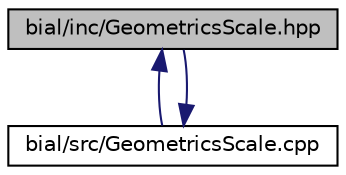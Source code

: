 digraph "bial/inc/GeometricsScale.hpp"
{
  edge [fontname="Helvetica",fontsize="10",labelfontname="Helvetica",labelfontsize="10"];
  node [fontname="Helvetica",fontsize="10",shape=record];
  Node1 [label="bial/inc/GeometricsScale.hpp",height=0.2,width=0.4,color="black", fillcolor="grey75", style="filled", fontcolor="black"];
  Node1 -> Node2 [dir="back",color="midnightblue",fontsize="10",style="solid",fontname="Helvetica"];
  Node2 [label="bial/src/GeometricsScale.cpp",height=0.2,width=0.4,color="black", fillcolor="white", style="filled",URL="$_geometrics_scale_8cpp.html"];
  Node2 -> Node1 [dir="back",color="midnightblue",fontsize="10",style="solid",fontname="Helvetica"];
}
